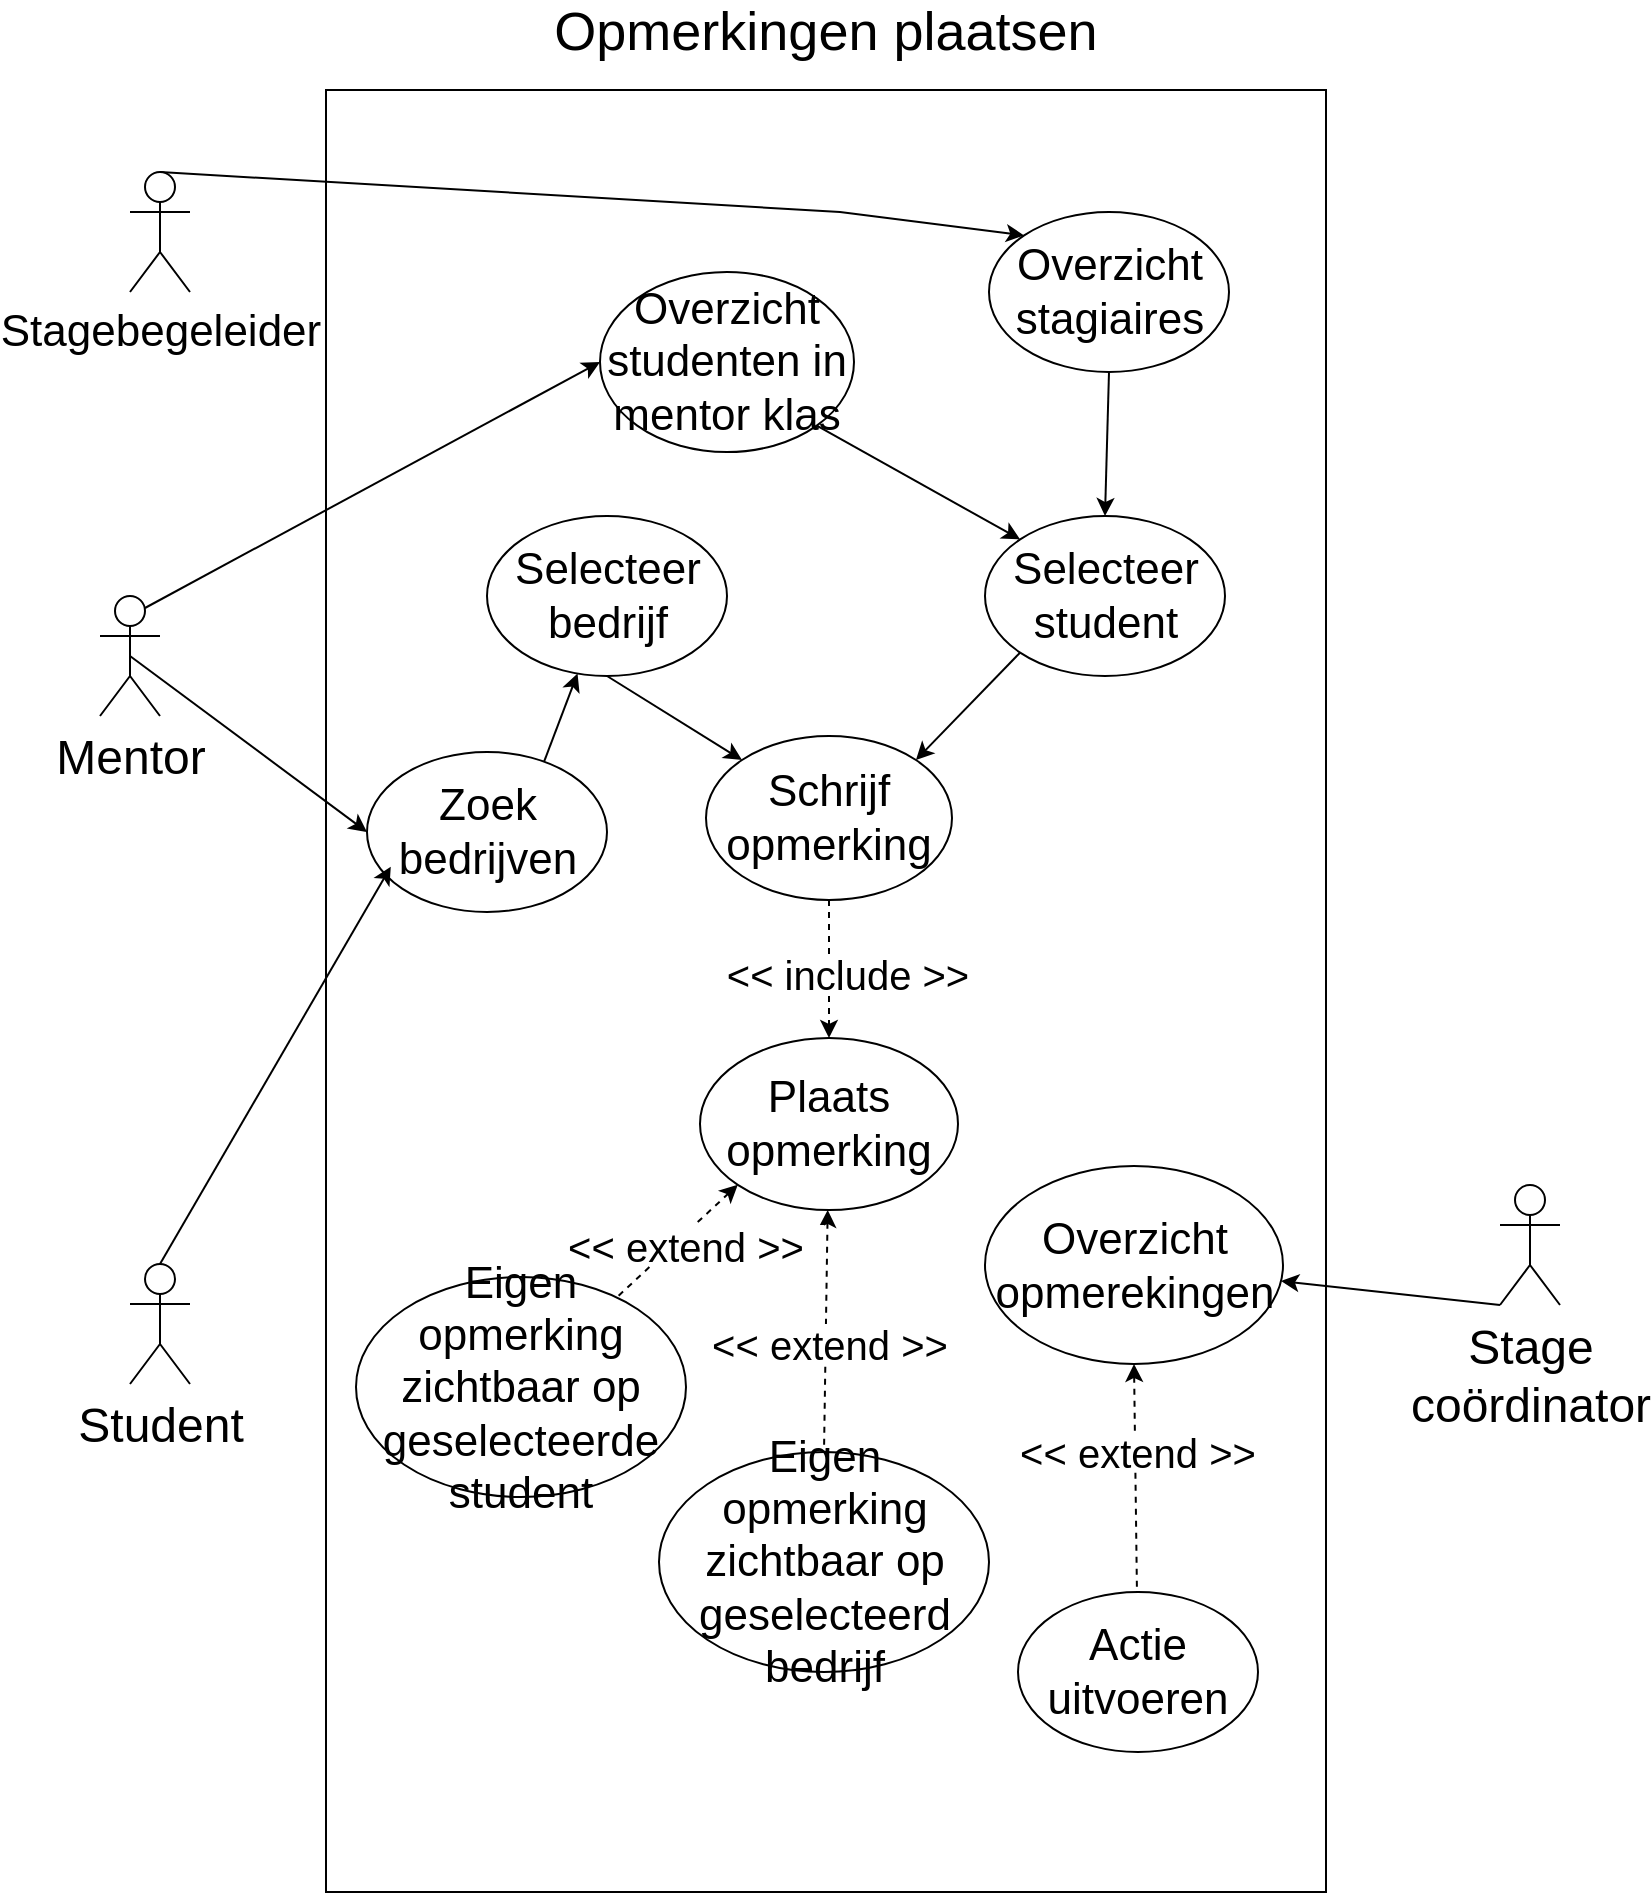 <mxfile version="12.3.9" type="device" pages="1"><diagram id="wXtKJfX2qPpmf1A4eIuP" name="Page-1"><mxGraphModel dx="1463" dy="693" grid="1" gridSize="10" guides="1" tooltips="1" connect="1" arrows="1" fold="1" page="1" pageScale="1" pageWidth="827" pageHeight="1169" math="0" shadow="0"><root><mxCell id="0"/><mxCell id="1" parent="0"/><mxCell id="2gb88_7HVc5cMrOk5_HM-1" value="&lt;font style=&quot;font-size: 24px&quot;&gt;Student&lt;/font&gt;" style="shape=umlActor;verticalLabelPosition=bottom;labelBackgroundColor=#ffffff;verticalAlign=top;html=1;outlineConnect=0;" parent="1" vertex="1"><mxGeometry x="65" y="666" width="30" height="60" as="geometry"/></mxCell><mxCell id="2gb88_7HVc5cMrOk5_HM-3" value="" style="rounded=0;whiteSpace=wrap;html=1;" parent="1" vertex="1"><mxGeometry x="163" y="79" width="500" height="901" as="geometry"/></mxCell><mxCell id="2gb88_7HVc5cMrOk5_HM-5" value="&lt;font style=&quot;font-size: 27px&quot;&gt;Opmerkingen plaatsen&lt;/font&gt;" style="text;html=1;strokeColor=none;fillColor=none;align=center;verticalAlign=middle;whiteSpace=wrap;rounded=0;" parent="1" vertex="1"><mxGeometry x="229" y="40" width="368" height="20" as="geometry"/></mxCell><mxCell id="DlLx0_v5bqQ7T6R274ij-1" style="rounded=0;orthogonalLoop=1;jettySize=auto;html=1;exitX=0;exitY=1;exitDx=0;exitDy=0;exitPerimeter=0;" edge="1" parent="1" source="2gb88_7HVc5cMrOk5_HM-9" target="2gb88_7HVc5cMrOk5_HM-50"><mxGeometry relative="1" as="geometry"/></mxCell><mxCell id="2gb88_7HVc5cMrOk5_HM-9" value="&lt;font style=&quot;font-size: 24px&quot;&gt;Stage &lt;br&gt;coördinator&lt;/font&gt;" style="shape=umlActor;verticalLabelPosition=bottom;labelBackgroundColor=#ffffff;verticalAlign=top;html=1;outlineConnect=0;" parent="1" vertex="1"><mxGeometry x="750" y="626.5" width="30" height="60" as="geometry"/></mxCell><mxCell id="2gb88_7HVc5cMrOk5_HM-24" style="edgeStyle=none;rounded=0;orthogonalLoop=1;jettySize=auto;html=1;exitX=0.5;exitY=1;exitDx=0;exitDy=0;" parent="1" source="2gb88_7HVc5cMrOk5_HM-14" target="2gb88_7HVc5cMrOk5_HM-15" edge="1"><mxGeometry relative="1" as="geometry"><mxPoint x="350" y="530" as="sourcePoint"/></mxGeometry></mxCell><mxCell id="2gb88_7HVc5cMrOk5_HM-14" value="&lt;font style=&quot;font-size: 22px&quot;&gt;Zoek bedrijven&lt;/font&gt;" style="ellipse;whiteSpace=wrap;html=1;" parent="1" vertex="1"><mxGeometry x="183.5" y="410" width="120" height="80" as="geometry"/></mxCell><mxCell id="DlLx0_v5bqQ7T6R274ij-4" style="edgeStyle=none;rounded=0;orthogonalLoop=1;jettySize=auto;html=1;exitX=0.5;exitY=1;exitDx=0;exitDy=0;entryX=0;entryY=0;entryDx=0;entryDy=0;" edge="1" parent="1" source="2gb88_7HVc5cMrOk5_HM-15" target="2gb88_7HVc5cMrOk5_HM-47"><mxGeometry relative="1" as="geometry"/></mxCell><mxCell id="2gb88_7HVc5cMrOk5_HM-15" value="&lt;span style=&quot;font-size: 22px&quot;&gt;Selecteer bedrijf&lt;/span&gt;" style="ellipse;whiteSpace=wrap;html=1;" parent="1" vertex="1"><mxGeometry x="243.5" y="292" width="120" height="80" as="geometry"/></mxCell><mxCell id="DlLx0_v5bqQ7T6R274ij-2" style="rounded=0;orthogonalLoop=1;jettySize=auto;html=1;exitX=0.5;exitY=0.5;exitDx=0;exitDy=0;exitPerimeter=0;entryX=0;entryY=0.5;entryDx=0;entryDy=0;" edge="1" parent="1" source="2gb88_7HVc5cMrOk5_HM-8" target="2gb88_7HVc5cMrOk5_HM-14"><mxGeometry relative="1" as="geometry"/></mxCell><mxCell id="2gb88_7HVc5cMrOk5_HM-8" value="&lt;font style=&quot;font-size: 24px&quot;&gt;Mentor&lt;/font&gt;" style="shape=umlActor;verticalLabelPosition=bottom;labelBackgroundColor=#ffffff;verticalAlign=top;html=1;outlineConnect=0;" parent="1" vertex="1"><mxGeometry x="50" y="332" width="30" height="60" as="geometry"/></mxCell><mxCell id="2gb88_7HVc5cMrOk5_HM-39" style="edgeStyle=none;rounded=0;orthogonalLoop=1;jettySize=auto;html=1;exitX=0;exitY=0.5;exitDx=0;exitDy=0;startArrow=none;startFill=0;endArrow=classic;endFill=1;" parent="1" edge="1"><mxGeometry relative="1" as="geometry"><mxPoint x="351.5" y="170" as="sourcePoint"/><mxPoint x="351.5" y="170" as="targetPoint"/></mxGeometry></mxCell><mxCell id="2gb88_7HVc5cMrOk5_HM-43" style="edgeStyle=none;rounded=0;orthogonalLoop=1;jettySize=auto;html=1;exitX=0.5;exitY=0;exitDx=0;exitDy=0;exitPerimeter=0;entryX=0;entryY=0;entryDx=0;entryDy=0;startArrow=none;startFill=0;endArrow=classic;endFill=1;" parent="1" source="2gb88_7HVc5cMrOk5_HM-42" target="2gb88_7HVc5cMrOk5_HM-66" edge="1"><mxGeometry relative="1" as="geometry"><Array as="points"><mxPoint x="420" y="140"/></Array><mxPoint x="453.926" y="141.716" as="targetPoint"/></mxGeometry></mxCell><mxCell id="2gb88_7HVc5cMrOk5_HM-42" value="&lt;font style=&quot;font-size: 22px&quot;&gt;Stagebegeleider&lt;/font&gt;" style="shape=umlActor;verticalLabelPosition=bottom;labelBackgroundColor=#ffffff;verticalAlign=top;html=1;outlineConnect=0;fillColor=#ffffff;" parent="1" vertex="1"><mxGeometry x="65" y="120" width="30" height="60" as="geometry"/></mxCell><mxCell id="2gb88_7HVc5cMrOk5_HM-54" style="edgeStyle=none;rounded=0;orthogonalLoop=1;jettySize=auto;html=1;exitX=0.5;exitY=1;exitDx=0;exitDy=0;entryX=0.5;entryY=0;entryDx=0;entryDy=0;startArrow=none;startFill=0;endArrow=classic;endFill=1;dashed=1;" parent="1" source="2gb88_7HVc5cMrOk5_HM-47" target="2gb88_7HVc5cMrOk5_HM-48" edge="1"><mxGeometry relative="1" as="geometry"/></mxCell><mxCell id="2gb88_7HVc5cMrOk5_HM-47" value="&lt;font style=&quot;font-size: 22px&quot;&gt;Schrijf opmerking&lt;/font&gt;" style="ellipse;whiteSpace=wrap;html=1;fillColor=#ffffff;" parent="1" vertex="1"><mxGeometry x="353" y="402" width="123" height="82" as="geometry"/></mxCell><mxCell id="2gb88_7HVc5cMrOk5_HM-48" value="&lt;font style=&quot;font-size: 22px&quot;&gt;Plaats opmerking&lt;/font&gt;" style="ellipse;whiteSpace=wrap;html=1;fillColor=#ffffff;" parent="1" vertex="1"><mxGeometry x="350" y="553" width="129" height="86" as="geometry"/></mxCell><mxCell id="2gb88_7HVc5cMrOk5_HM-49" value="&lt;span style=&quot;font-size: 22px&quot;&gt;Eigen opmerking zichtbaar op geselecteerd bedrijf&lt;br&gt;&lt;/span&gt;" style="ellipse;whiteSpace=wrap;html=1;fillColor=#ffffff;" parent="1" vertex="1"><mxGeometry x="329.5" y="760" width="165" height="110" as="geometry"/></mxCell><mxCell id="2gb88_7HVc5cMrOk5_HM-65" style="edgeStyle=none;rounded=0;orthogonalLoop=1;jettySize=auto;html=1;exitX=0.5;exitY=1;exitDx=0;exitDy=0;startArrow=classic;startFill=1;endArrow=none;endFill=0;dashed=1;" parent="1" source="2gb88_7HVc5cMrOk5_HM-50" target="2gb88_7HVc5cMrOk5_HM-51" edge="1"><mxGeometry relative="1" as="geometry"/></mxCell><mxCell id="2gb88_7HVc5cMrOk5_HM-50" value="&lt;font style=&quot;font-size: 22px&quot;&gt;Overzicht opmerekingen&lt;/font&gt;" style="ellipse;whiteSpace=wrap;html=1;fillColor=#ffffff;" parent="1" vertex="1"><mxGeometry x="492.5" y="617" width="149" height="99" as="geometry"/></mxCell><mxCell id="2gb88_7HVc5cMrOk5_HM-51" value="&lt;font style=&quot;font-size: 22px&quot;&gt;Actie uitvoeren&lt;/font&gt;" style="ellipse;whiteSpace=wrap;html=1;fillColor=#ffffff;" parent="1" vertex="1"><mxGeometry x="509" y="830" width="120" height="80" as="geometry"/></mxCell><mxCell id="2gb88_7HVc5cMrOk5_HM-55" value="&lt;font style=&quot;font-size: 20px&quot;&gt;&amp;lt;&amp;lt; include &amp;gt;&amp;gt;&lt;/font&gt;" style="text;html=1;strokeColor=none;fillColor=#ffffff;align=center;verticalAlign=middle;whiteSpace=wrap;rounded=0;" parent="1" vertex="1"><mxGeometry x="354.5" y="511" width="138" height="20" as="geometry"/></mxCell><mxCell id="2gb88_7HVc5cMrOk5_HM-74" style="edgeStyle=none;rounded=0;orthogonalLoop=1;jettySize=auto;html=1;exitX=0;exitY=1;exitDx=0;exitDy=0;dashed=1;startArrow=classic;startFill=1;endArrow=none;endFill=0;" parent="1" source="2gb88_7HVc5cMrOk5_HM-48" target="2gb88_7HVc5cMrOk5_HM-73" edge="1"><mxGeometry relative="1" as="geometry"><mxPoint x="366.5" y="758" as="sourcePoint"/></mxGeometry></mxCell><mxCell id="2gb88_7HVc5cMrOk5_HM-75" style="edgeStyle=none;rounded=0;orthogonalLoop=1;jettySize=auto;html=1;entryX=0.5;entryY=0;entryDx=0;entryDy=0;startArrow=classic;startFill=1;endArrow=none;endFill=0;dashed=1;" parent="1" source="2gb88_7HVc5cMrOk5_HM-48" target="2gb88_7HVc5cMrOk5_HM-49" edge="1"><mxGeometry relative="1" as="geometry"><mxPoint x="414.5" y="790" as="sourcePoint"/></mxGeometry></mxCell><mxCell id="2gb88_7HVc5cMrOk5_HM-69" style="edgeStyle=none;rounded=0;orthogonalLoop=1;jettySize=auto;html=1;exitX=0.5;exitY=1;exitDx=0;exitDy=0;entryX=0.5;entryY=0;entryDx=0;entryDy=0;startArrow=none;startFill=0;endArrow=classic;endFill=1;" parent="1" source="2gb88_7HVc5cMrOk5_HM-66" target="2gb88_7HVc5cMrOk5_HM-68" edge="1"><mxGeometry relative="1" as="geometry"/></mxCell><mxCell id="2gb88_7HVc5cMrOk5_HM-66" value="&lt;font style=&quot;font-size: 22px&quot;&gt;Overzicht stagiaires&lt;/font&gt;" style="ellipse;whiteSpace=wrap;html=1;fillColor=#ffffff;" parent="1" vertex="1"><mxGeometry x="494.5" y="140" width="120" height="80" as="geometry"/></mxCell><mxCell id="2gb88_7HVc5cMrOk5_HM-70" style="edgeStyle=none;rounded=0;orthogonalLoop=1;jettySize=auto;html=1;exitX=0;exitY=1;exitDx=0;exitDy=0;entryX=1;entryY=0;entryDx=0;entryDy=0;startArrow=none;startFill=0;endArrow=classic;endFill=1;" parent="1" source="2gb88_7HVc5cMrOk5_HM-68" target="2gb88_7HVc5cMrOk5_HM-47" edge="1"><mxGeometry relative="1" as="geometry"/></mxCell><mxCell id="2gb88_7HVc5cMrOk5_HM-68" value="&lt;font style=&quot;font-size: 22px&quot;&gt;Selecteer student&lt;/font&gt;" style="ellipse;whiteSpace=wrap;html=1;fillColor=#ffffff;" parent="1" vertex="1"><mxGeometry x="492.5" y="292" width="120" height="80" as="geometry"/></mxCell><mxCell id="2gb88_7HVc5cMrOk5_HM-72" value="&lt;font style=&quot;font-size: 20px&quot;&gt;&amp;lt;&amp;lt; extend&amp;nbsp;&amp;gt;&amp;gt;&lt;/font&gt;" style="text;html=1;strokeColor=none;fillColor=#ffffff;align=center;verticalAlign=middle;whiteSpace=wrap;rounded=0;" parent="1" vertex="1"><mxGeometry x="500" y="750" width="138" height="20" as="geometry"/></mxCell><mxCell id="2gb88_7HVc5cMrOk5_HM-73" value="&lt;span style=&quot;font-size: 22px&quot;&gt;Eigen opmerking zichtbaar op geselecteerde student&lt;br&gt;&lt;/span&gt;" style="ellipse;whiteSpace=wrap;html=1;fillColor=#ffffff;" parent="1" vertex="1"><mxGeometry x="178" y="672.5" width="165" height="110" as="geometry"/></mxCell><mxCell id="2gb88_7HVc5cMrOk5_HM-76" value="&lt;font style=&quot;font-size: 20px&quot;&gt;&amp;lt;&amp;lt; extend&amp;nbsp;&amp;gt;&amp;gt;&lt;/font&gt;" style="text;html=1;strokeColor=none;fillColor=#ffffff;align=center;verticalAlign=middle;whiteSpace=wrap;rounded=0;" parent="1" vertex="1"><mxGeometry x="345.5" y="696" width="138" height="20" as="geometry"/></mxCell><mxCell id="2gb88_7HVc5cMrOk5_HM-77" value="&lt;font style=&quot;font-size: 20px&quot;&gt;&amp;lt;&amp;lt; extend&amp;nbsp;&amp;gt;&amp;gt;&lt;/font&gt;" style="text;html=1;strokeColor=none;fillColor=#ffffff;align=center;verticalAlign=middle;whiteSpace=wrap;rounded=0;" parent="1" vertex="1"><mxGeometry x="274" y="646.5" width="138" height="20" as="geometry"/></mxCell><mxCell id="DlLx0_v5bqQ7T6R274ij-3" style="edgeStyle=none;rounded=0;orthogonalLoop=1;jettySize=auto;html=1;exitX=0.5;exitY=0;exitDx=0;exitDy=0;exitPerimeter=0;entryX=0.099;entryY=0.717;entryDx=0;entryDy=0;entryPerimeter=0;" edge="1" parent="1" source="2gb88_7HVc5cMrOk5_HM-1" target="2gb88_7HVc5cMrOk5_HM-14"><mxGeometry relative="1" as="geometry"/></mxCell><mxCell id="DlLx0_v5bqQ7T6R274ij-8" style="edgeStyle=none;rounded=0;orthogonalLoop=1;jettySize=auto;html=1;exitX=1;exitY=1;exitDx=0;exitDy=0;entryX=0;entryY=0;entryDx=0;entryDy=0;" edge="1" parent="1" source="DlLx0_v5bqQ7T6R274ij-6" target="2gb88_7HVc5cMrOk5_HM-68"><mxGeometry relative="1" as="geometry"/></mxCell><mxCell id="DlLx0_v5bqQ7T6R274ij-6" value="&lt;font style=&quot;font-size: 22px&quot;&gt;Overzicht studenten in mentor klas&lt;/font&gt;" style="ellipse;whiteSpace=wrap;html=1;fillColor=#ffffff;" vertex="1" parent="1"><mxGeometry x="300" y="170" width="127" height="90" as="geometry"/></mxCell><mxCell id="DlLx0_v5bqQ7T6R274ij-7" style="edgeStyle=none;rounded=0;orthogonalLoop=1;jettySize=auto;html=1;exitX=0.75;exitY=0.1;exitDx=0;exitDy=0;exitPerimeter=0;entryX=0;entryY=0.5;entryDx=0;entryDy=0;" edge="1" parent="1" source="2gb88_7HVc5cMrOk5_HM-8" target="DlLx0_v5bqQ7T6R274ij-6"><mxGeometry relative="1" as="geometry"><mxPoint x="72.5" y="338.0" as="sourcePoint"/><mxPoint x="494.5" y="180.0" as="targetPoint"/></mxGeometry></mxCell></root></mxGraphModel></diagram></mxfile>